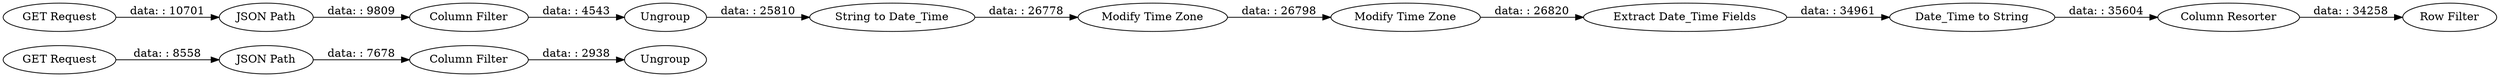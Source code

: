 digraph {
	"-8719495143171699205_7" [label="Column Filter"]
	"-8719495143171699205_10" [label="String to Date_Time"]
	"-8719495143171699205_3" [label=Ungroup]
	"-8719495143171699205_17" [label="Date_Time to String"]
	"-8719495143171699205_5" [label="JSON Path"]
	"-8719495143171699205_11" [label="Modify Time Zone"]
	"-8719495143171699205_4" [label="GET Request"]
	"-8719495143171699205_22" [label="Column Resorter"]
	"-8719495143171699205_1" [label="GET Request"]
	"-8719495143171699205_2" [label="JSON Path"]
	"-8719495143171699205_12" [label="Extract Date_Time Fields"]
	"-8719495143171699205_9" [label="Modify Time Zone"]
	"-8719495143171699205_13" [label="Row Filter"]
	"-8719495143171699205_6" [label=Ungroup]
	"-8719495143171699205_8" [label="Column Filter"]
	"-8719495143171699205_17" -> "-8719495143171699205_22" [label="data: : 35604"]
	"-8719495143171699205_5" -> "-8719495143171699205_7" [label="data: : 7678"]
	"-8719495143171699205_4" -> "-8719495143171699205_5" [label="data: : 8558"]
	"-8719495143171699205_11" -> "-8719495143171699205_12" [label="data: : 26820"]
	"-8719495143171699205_9" -> "-8719495143171699205_11" [label="data: : 26798"]
	"-8719495143171699205_22" -> "-8719495143171699205_13" [label="data: : 34258"]
	"-8719495143171699205_7" -> "-8719495143171699205_6" [label="data: : 2938"]
	"-8719495143171699205_2" -> "-8719495143171699205_8" [label="data: : 9809"]
	"-8719495143171699205_1" -> "-8719495143171699205_2" [label="data: : 10701"]
	"-8719495143171699205_3" -> "-8719495143171699205_10" [label="data: : 25810"]
	"-8719495143171699205_10" -> "-8719495143171699205_9" [label="data: : 26778"]
	"-8719495143171699205_8" -> "-8719495143171699205_3" [label="data: : 4543"]
	"-8719495143171699205_12" -> "-8719495143171699205_17" [label="data: : 34961"]
	rankdir=LR
}
